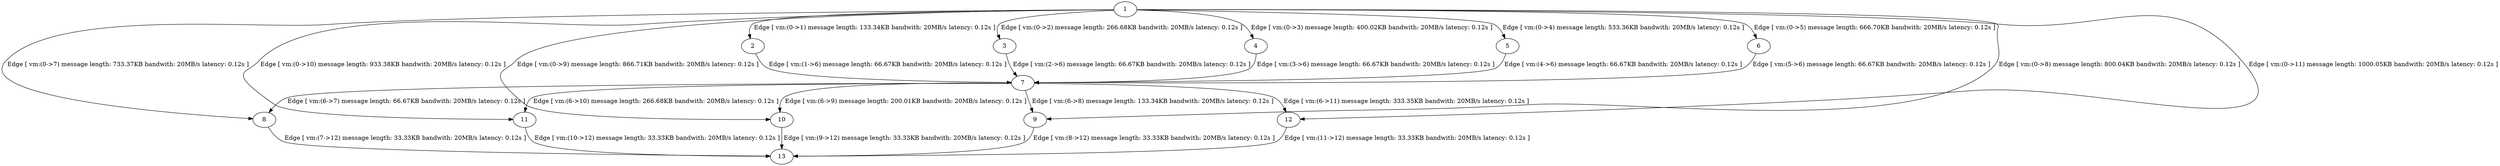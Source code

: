 digraph G {
  1 [ label="1" ];
  2 [ label="2" ];
  3 [ label="3" ];
  4 [ label="4" ];
  5 [ label="5" ];
  6 [ label="6" ];
  7 [ label="7" ];
  8 [ label="8" ];
  9 [ label="9" ];
  10 [ label="10" ];
  11 [ label="11" ];
  12 [ label="12" ];
  13 [ label="13" ];
  1 -> 2 [ label=" Edge [ vm:(0->1) message length: 133.34KB bandwith: 20MB/s latency: 0.12s ]" ];
  1 -> 3 [ label=" Edge [ vm:(0->2) message length: 266.68KB bandwith: 20MB/s latency: 0.12s ]" ];
  1 -> 4 [ label=" Edge [ vm:(0->3) message length: 400.02KB bandwith: 20MB/s latency: 0.12s ]" ];
  1 -> 5 [ label=" Edge [ vm:(0->4) message length: 533.36KB bandwith: 20MB/s latency: 0.12s ]" ];
  1 -> 6 [ label=" Edge [ vm:(0->5) message length: 666.70KB bandwith: 20MB/s latency: 0.12s ]" ];
  1 -> 8 [ label=" Edge [ vm:(0->7) message length: 733.37KB bandwith: 20MB/s latency: 0.12s ]" ];
  1 -> 9 [ label=" Edge [ vm:(0->8) message length: 800.04KB bandwith: 20MB/s latency: 0.12s ]" ];
  1 -> 10 [ label=" Edge [ vm:(0->9) message length: 866.71KB bandwith: 20MB/s latency: 0.12s ]" ];
  1 -> 11 [ label=" Edge [ vm:(0->10) message length: 933.38KB bandwith: 20MB/s latency: 0.12s ]" ];
  1 -> 12 [ label=" Edge [ vm:(0->11) message length: 1000.05KB bandwith: 20MB/s latency: 0.12s ]" ];
  2 -> 7 [ label=" Edge [ vm:(1->6) message length: 66.67KB bandwith: 20MB/s latency: 0.12s ]" ];
  3 -> 7 [ label=" Edge [ vm:(2->6) message length: 66.67KB bandwith: 20MB/s latency: 0.12s ]" ];
  4 -> 7 [ label=" Edge [ vm:(3->6) message length: 66.67KB bandwith: 20MB/s latency: 0.12s ]" ];
  5 -> 7 [ label=" Edge [ vm:(4->6) message length: 66.67KB bandwith: 20MB/s latency: 0.12s ]" ];
  6 -> 7 [ label=" Edge [ vm:(5->6) message length: 66.67KB bandwith: 20MB/s latency: 0.12s ]" ];
  7 -> 8 [ label=" Edge [ vm:(6->7) message length: 66.67KB bandwith: 20MB/s latency: 0.12s ]" ];
  7 -> 9 [ label=" Edge [ vm:(6->8) message length: 133.34KB bandwith: 20MB/s latency: 0.12s ]" ];
  7 -> 10 [ label=" Edge [ vm:(6->9) message length: 200.01KB bandwith: 20MB/s latency: 0.12s ]" ];
  7 -> 11 [ label=" Edge [ vm:(6->10) message length: 266.68KB bandwith: 20MB/s latency: 0.12s ]" ];
  7 -> 12 [ label=" Edge [ vm:(6->11) message length: 333.35KB bandwith: 20MB/s latency: 0.12s ]" ];
  8 -> 13 [ label=" Edge [ vm:(7->12) message length: 33.33KB bandwith: 20MB/s latency: 0.12s ]" ];
  9 -> 13 [ label=" Edge [ vm:(8->12) message length: 33.33KB bandwith: 20MB/s latency: 0.12s ]" ];
  10 -> 13 [ label=" Edge [ vm:(9->12) message length: 33.33KB bandwith: 20MB/s latency: 0.12s ]" ];
  11 -> 13 [ label=" Edge [ vm:(10->12) message length: 33.33KB bandwith: 20MB/s latency: 0.12s ]" ];
  12 -> 13 [ label=" Edge [ vm:(11->12) message length: 33.33KB bandwith: 20MB/s latency: 0.12s ]" ];
}
